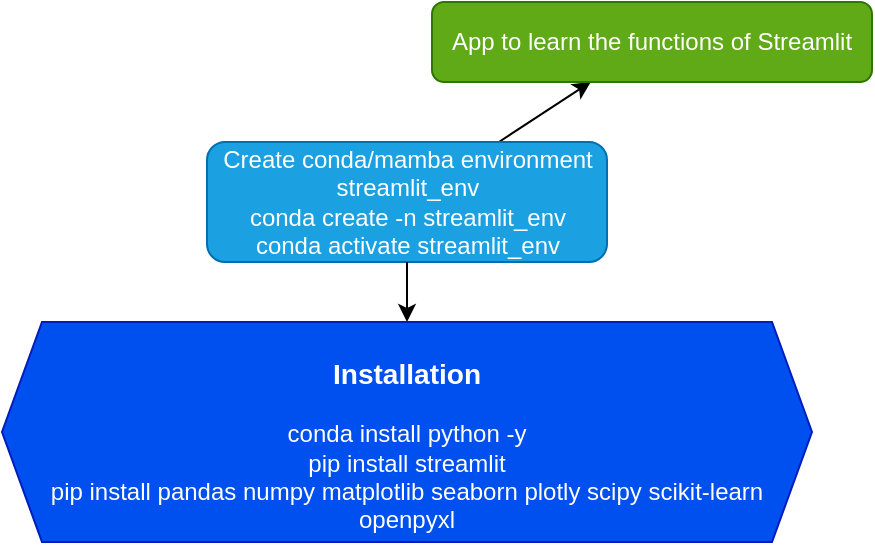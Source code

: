 <mxfile>
    <diagram id="86qVp8VEyKSrE_Y84EXr" name="Page-1">
        <mxGraphModel dx="672" dy="594" grid="1" gridSize="10" guides="1" tooltips="1" connect="1" arrows="1" fold="1" page="1" pageScale="1" pageWidth="850" pageHeight="1100" math="0" shadow="0">
            <root>
                <mxCell id="0"/>
                <mxCell id="1" parent="0"/>
                <mxCell id="2" value="" style="edgeStyle=none;html=1;" edge="1" parent="1" source="3" target="4">
                    <mxGeometry relative="1" as="geometry"/>
                </mxCell>
                <mxCell id="3" value="Create conda/mamba environment&lt;br&gt;streamlit_env&lt;br&gt;conda create -n streamlit_env&lt;br&gt;conda activate streamlit_env" style="rounded=1;whiteSpace=wrap;html=1;fillColor=#1ba1e2;fontColor=#ffffff;strokeColor=#006EAF;" vertex="1" parent="1">
                    <mxGeometry x="107.5" y="190" width="200" height="60" as="geometry"/>
                </mxCell>
                <mxCell id="4" value="App to learn the functions of Streamlit" style="rounded=1;whiteSpace=wrap;html=1;fillColor=#60a917;fontColor=#ffffff;strokeColor=#2D7600;" vertex="1" parent="1">
                    <mxGeometry x="220" y="120" width="220" height="40" as="geometry"/>
                </mxCell>
                <mxCell id="5" value="" style="endArrow=classic;html=1;exitX=0.5;exitY=1;exitDx=0;exitDy=0;entryX=0.5;entryY=0;entryDx=0;entryDy=0;" edge="1" parent="1" source="3" target="6">
                    <mxGeometry width="50" height="50" relative="1" as="geometry">
                        <mxPoint x="180" y="300" as="sourcePoint"/>
                        <mxPoint x="150" y="280" as="targetPoint"/>
                    </mxGeometry>
                </mxCell>
                <mxCell id="6" value="&lt;h3&gt;&lt;b&gt;Installation&lt;/b&gt;&lt;/h3&gt;conda install python -y&lt;br&gt;pip install streamlit&lt;br&gt;pip install pandas numpy matplotlib seaborn plotly scipy scikit-learn openpyxl" style="shape=hexagon;perimeter=hexagonPerimeter2;whiteSpace=wrap;html=1;fixedSize=1;fillColor=#0050ef;fontColor=#ffffff;strokeColor=#001DBC;" vertex="1" parent="1">
                    <mxGeometry x="5" y="280" width="405" height="110" as="geometry"/>
                </mxCell>
            </root>
        </mxGraphModel>
    </diagram>
    <diagram id="lR2x2HE2klrYOLI1B6Za" name="Page-1">
        <mxGraphModel dx="728" dy="318" grid="1" gridSize="10" guides="1" tooltips="1" connect="1" arrows="1" fold="1" page="1" pageScale="1" pageWidth="850" pageHeight="1100" math="0" shadow="0">
            <root>
                <mxCell id="0"/>
                <mxCell id="1" parent="0"/>
                <mxCell id="10" value="" style="edgeStyle=none;html=1;" edge="1" parent="1" source="2" target="6">
                    <mxGeometry relative="1" as="geometry"/>
                </mxCell>
                <mxCell id="2" value="Create conda/mamba environment&lt;br&gt;streamlit_env&lt;br&gt;conda create -n streamlit_env&lt;br&gt;conda activate streamlit_env" style="rounded=1;whiteSpace=wrap;html=1;fillColor=#1ba1e2;fontColor=#ffffff;strokeColor=#006EAF;" vertex="1" parent="1">
                    <mxGeometry x="107.5" y="190" width="200" height="60" as="geometry"/>
                </mxCell>
                <mxCell id="6" value="App to learn the functions of Streamlit" style="rounded=1;whiteSpace=wrap;html=1;fillColor=#60a917;fontColor=#ffffff;strokeColor=#2D7600;" vertex="1" parent="1">
                    <mxGeometry x="220" y="120" width="220" height="40" as="geometry"/>
                </mxCell>
                <mxCell id="7" value="" style="endArrow=classic;html=1;exitX=0.5;exitY=1;exitDx=0;exitDy=0;entryX=0.5;entryY=0;entryDx=0;entryDy=0;" edge="1" parent="1" source="2" target="8">
                    <mxGeometry width="50" height="50" relative="1" as="geometry">
                        <mxPoint x="180" y="300" as="sourcePoint"/>
                        <mxPoint x="150" y="280" as="targetPoint"/>
                    </mxGeometry>
                </mxCell>
                <mxCell id="8" value="&lt;h3&gt;&lt;b&gt;Installation&lt;/b&gt;&lt;/h3&gt;conda install python -y&lt;br&gt;pip install streamlit&lt;br&gt;pip install pandas numpy matplotlib seaborn plotly scipy scikit-learn openpyxl" style="shape=hexagon;perimeter=hexagonPerimeter2;whiteSpace=wrap;html=1;fixedSize=1;fillColor=#0050ef;fontColor=#ffffff;strokeColor=#001DBC;" vertex="1" parent="1">
                    <mxGeometry x="5" y="280" width="405" height="110" as="geometry"/>
                </mxCell>
            </root>
        </mxGraphModel>
    </diagram>
</mxfile>
